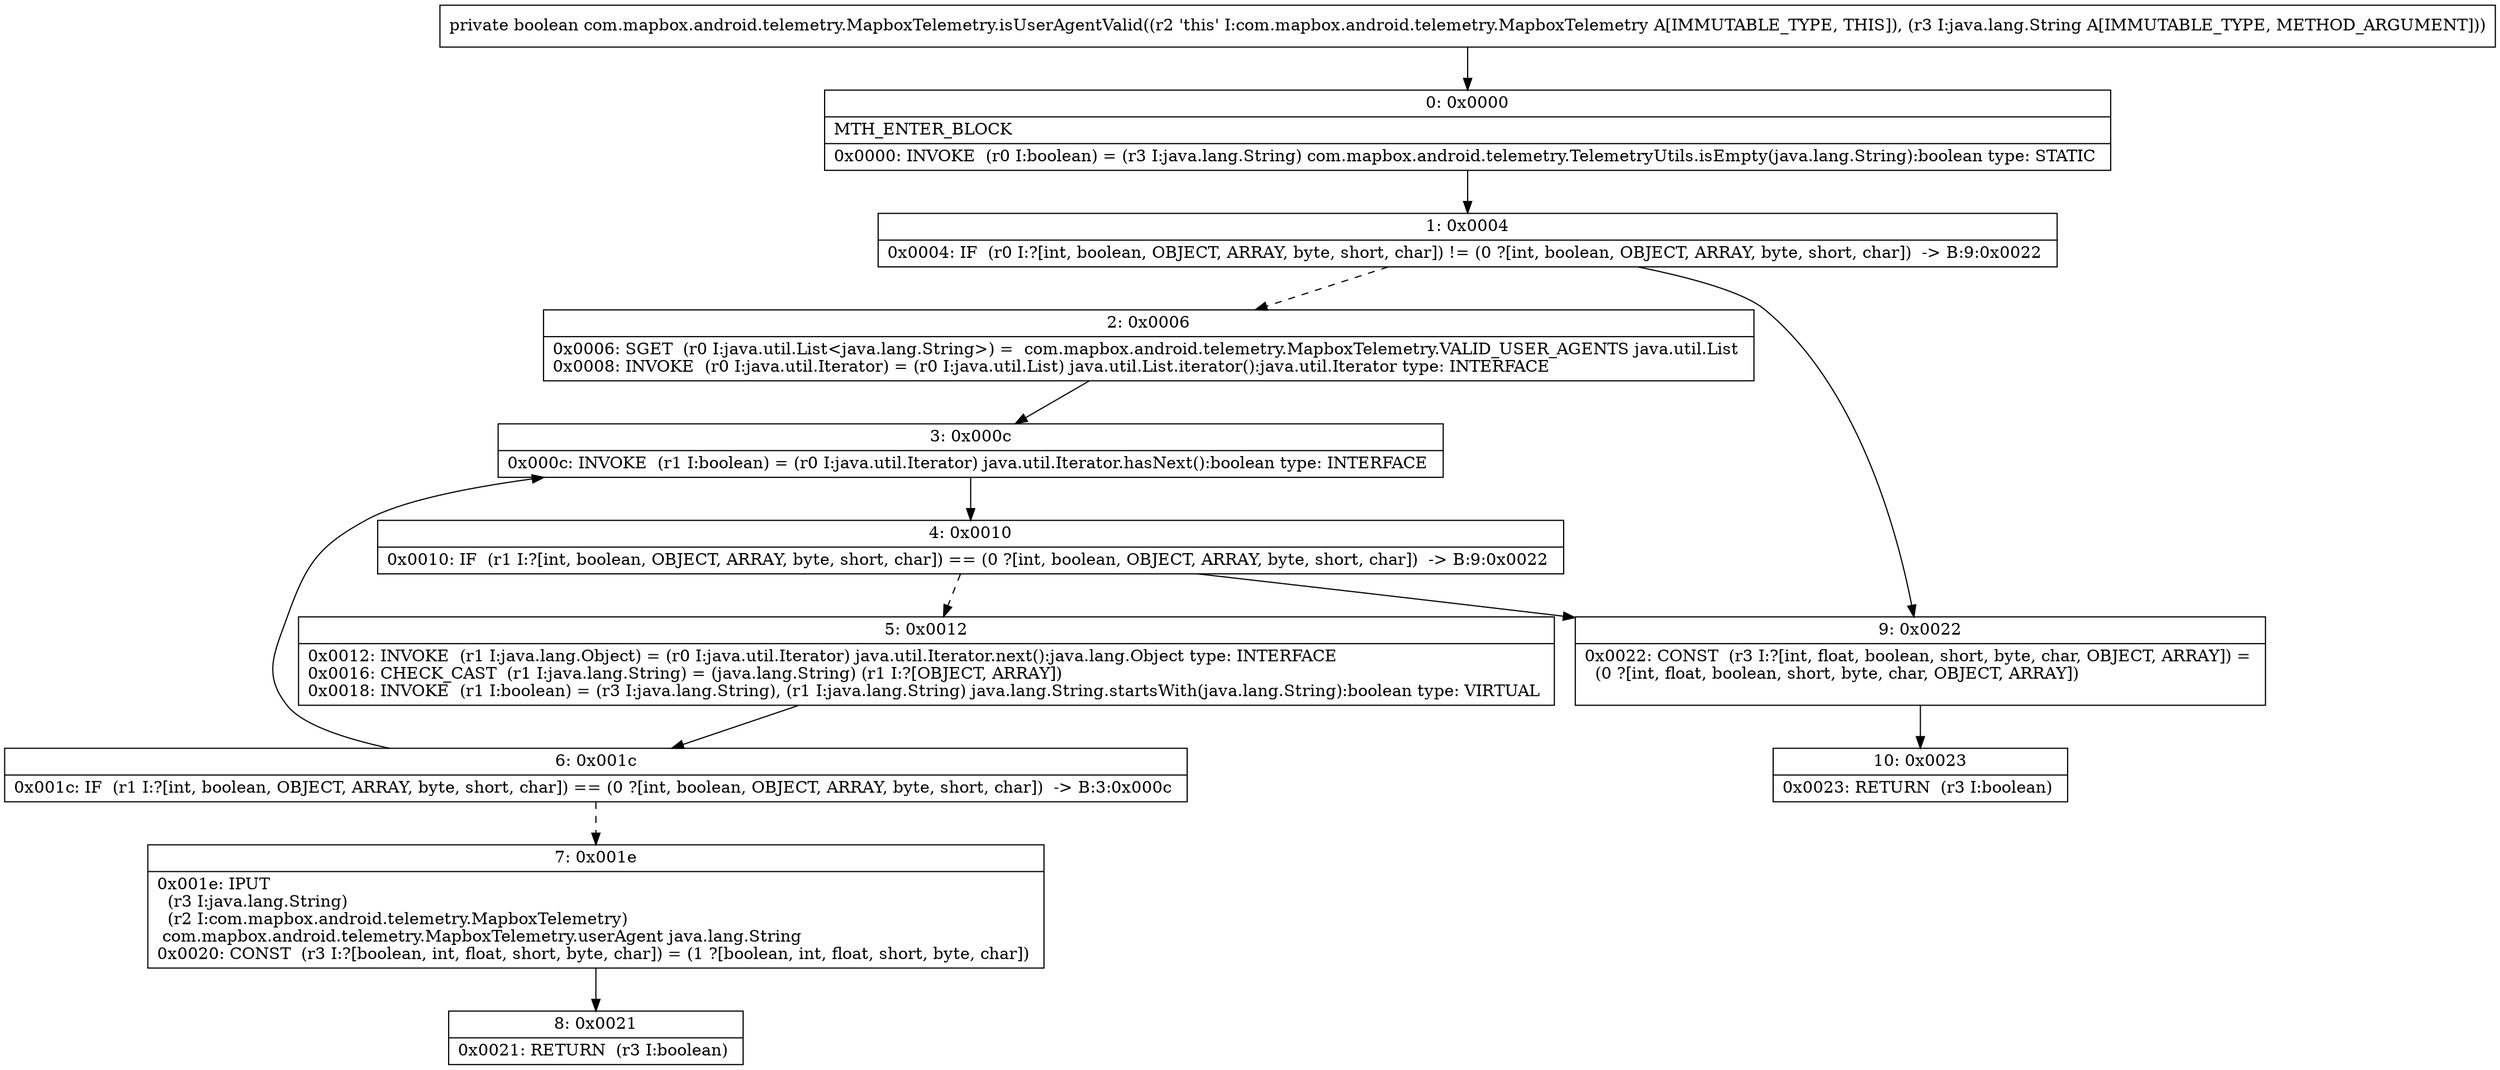 digraph "CFG forcom.mapbox.android.telemetry.MapboxTelemetry.isUserAgentValid(Ljava\/lang\/String;)Z" {
Node_0 [shape=record,label="{0\:\ 0x0000|MTH_ENTER_BLOCK\l|0x0000: INVOKE  (r0 I:boolean) = (r3 I:java.lang.String) com.mapbox.android.telemetry.TelemetryUtils.isEmpty(java.lang.String):boolean type: STATIC \l}"];
Node_1 [shape=record,label="{1\:\ 0x0004|0x0004: IF  (r0 I:?[int, boolean, OBJECT, ARRAY, byte, short, char]) != (0 ?[int, boolean, OBJECT, ARRAY, byte, short, char])  \-\> B:9:0x0022 \l}"];
Node_2 [shape=record,label="{2\:\ 0x0006|0x0006: SGET  (r0 I:java.util.List\<java.lang.String\>) =  com.mapbox.android.telemetry.MapboxTelemetry.VALID_USER_AGENTS java.util.List \l0x0008: INVOKE  (r0 I:java.util.Iterator) = (r0 I:java.util.List) java.util.List.iterator():java.util.Iterator type: INTERFACE \l}"];
Node_3 [shape=record,label="{3\:\ 0x000c|0x000c: INVOKE  (r1 I:boolean) = (r0 I:java.util.Iterator) java.util.Iterator.hasNext():boolean type: INTERFACE \l}"];
Node_4 [shape=record,label="{4\:\ 0x0010|0x0010: IF  (r1 I:?[int, boolean, OBJECT, ARRAY, byte, short, char]) == (0 ?[int, boolean, OBJECT, ARRAY, byte, short, char])  \-\> B:9:0x0022 \l}"];
Node_5 [shape=record,label="{5\:\ 0x0012|0x0012: INVOKE  (r1 I:java.lang.Object) = (r0 I:java.util.Iterator) java.util.Iterator.next():java.lang.Object type: INTERFACE \l0x0016: CHECK_CAST  (r1 I:java.lang.String) = (java.lang.String) (r1 I:?[OBJECT, ARRAY]) \l0x0018: INVOKE  (r1 I:boolean) = (r3 I:java.lang.String), (r1 I:java.lang.String) java.lang.String.startsWith(java.lang.String):boolean type: VIRTUAL \l}"];
Node_6 [shape=record,label="{6\:\ 0x001c|0x001c: IF  (r1 I:?[int, boolean, OBJECT, ARRAY, byte, short, char]) == (0 ?[int, boolean, OBJECT, ARRAY, byte, short, char])  \-\> B:3:0x000c \l}"];
Node_7 [shape=record,label="{7\:\ 0x001e|0x001e: IPUT  \l  (r3 I:java.lang.String)\l  (r2 I:com.mapbox.android.telemetry.MapboxTelemetry)\l com.mapbox.android.telemetry.MapboxTelemetry.userAgent java.lang.String \l0x0020: CONST  (r3 I:?[boolean, int, float, short, byte, char]) = (1 ?[boolean, int, float, short, byte, char]) \l}"];
Node_8 [shape=record,label="{8\:\ 0x0021|0x0021: RETURN  (r3 I:boolean) \l}"];
Node_9 [shape=record,label="{9\:\ 0x0022|0x0022: CONST  (r3 I:?[int, float, boolean, short, byte, char, OBJECT, ARRAY]) = \l  (0 ?[int, float, boolean, short, byte, char, OBJECT, ARRAY])\l \l}"];
Node_10 [shape=record,label="{10\:\ 0x0023|0x0023: RETURN  (r3 I:boolean) \l}"];
MethodNode[shape=record,label="{private boolean com.mapbox.android.telemetry.MapboxTelemetry.isUserAgentValid((r2 'this' I:com.mapbox.android.telemetry.MapboxTelemetry A[IMMUTABLE_TYPE, THIS]), (r3 I:java.lang.String A[IMMUTABLE_TYPE, METHOD_ARGUMENT])) }"];
MethodNode -> Node_0;
Node_0 -> Node_1;
Node_1 -> Node_2[style=dashed];
Node_1 -> Node_9;
Node_2 -> Node_3;
Node_3 -> Node_4;
Node_4 -> Node_5[style=dashed];
Node_4 -> Node_9;
Node_5 -> Node_6;
Node_6 -> Node_3;
Node_6 -> Node_7[style=dashed];
Node_7 -> Node_8;
Node_9 -> Node_10;
}

